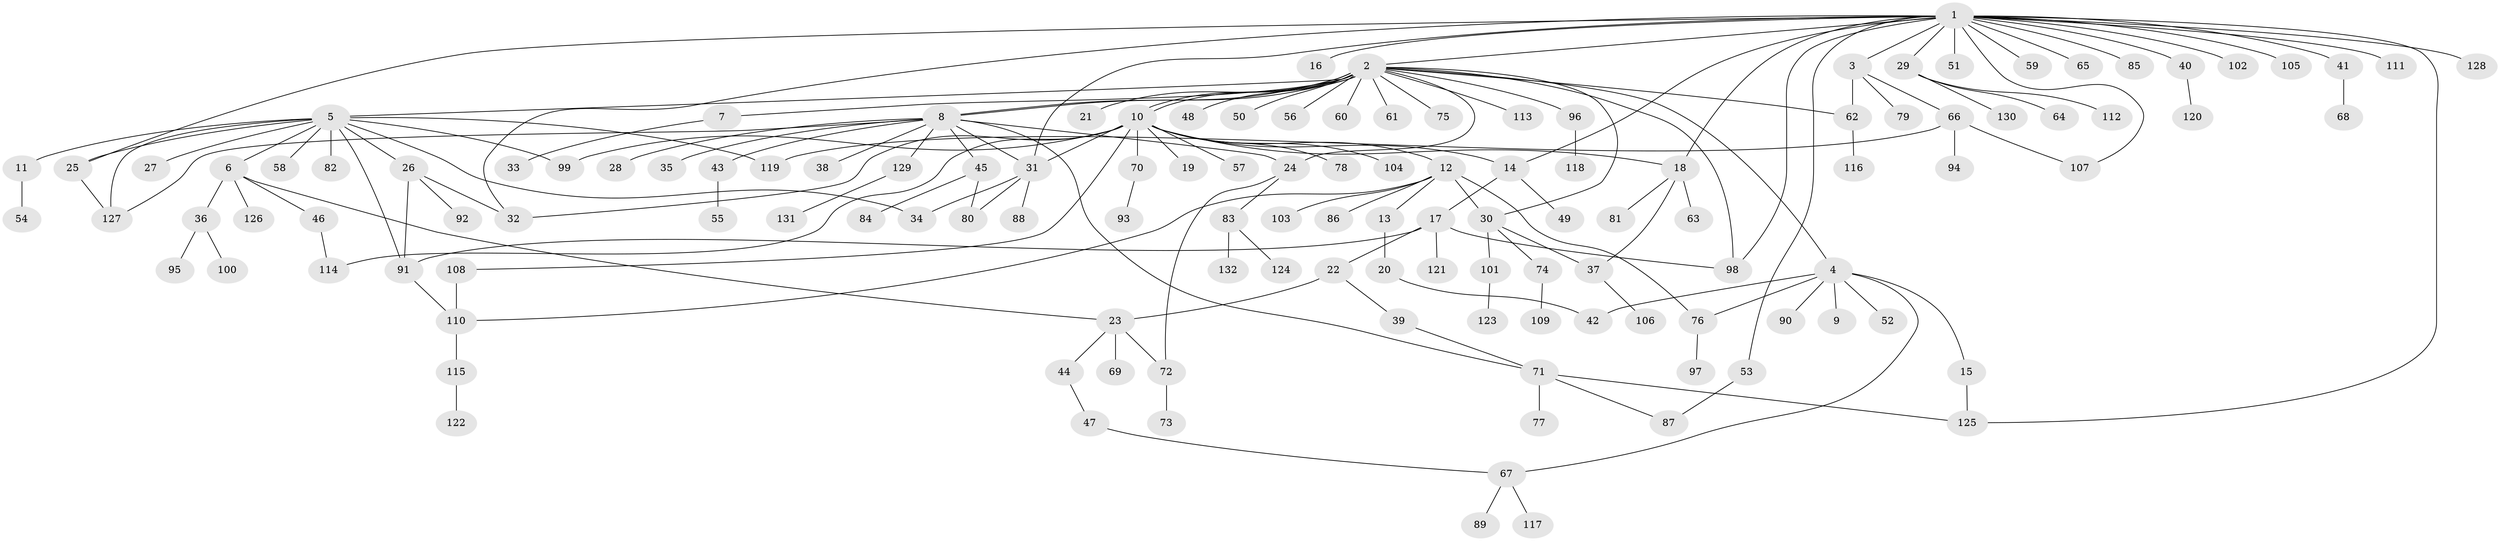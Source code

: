 // coarse degree distribution, {1: 0.8333333333333334, 9: 0.015151515151515152, 2: 0.030303030303030304, 5: 0.030303030303030304, 3: 0.030303030303030304, 7: 0.015151515151515152, 15: 0.015151515151515152, 24: 0.015151515151515152, 22: 0.015151515151515152}
// Generated by graph-tools (version 1.1) at 2025/50/03/04/25 21:50:46]
// undirected, 132 vertices, 167 edges
graph export_dot {
graph [start="1"]
  node [color=gray90,style=filled];
  1;
  2;
  3;
  4;
  5;
  6;
  7;
  8;
  9;
  10;
  11;
  12;
  13;
  14;
  15;
  16;
  17;
  18;
  19;
  20;
  21;
  22;
  23;
  24;
  25;
  26;
  27;
  28;
  29;
  30;
  31;
  32;
  33;
  34;
  35;
  36;
  37;
  38;
  39;
  40;
  41;
  42;
  43;
  44;
  45;
  46;
  47;
  48;
  49;
  50;
  51;
  52;
  53;
  54;
  55;
  56;
  57;
  58;
  59;
  60;
  61;
  62;
  63;
  64;
  65;
  66;
  67;
  68;
  69;
  70;
  71;
  72;
  73;
  74;
  75;
  76;
  77;
  78;
  79;
  80;
  81;
  82;
  83;
  84;
  85;
  86;
  87;
  88;
  89;
  90;
  91;
  92;
  93;
  94;
  95;
  96;
  97;
  98;
  99;
  100;
  101;
  102;
  103;
  104;
  105;
  106;
  107;
  108;
  109;
  110;
  111;
  112;
  113;
  114;
  115;
  116;
  117;
  118;
  119;
  120;
  121;
  122;
  123;
  124;
  125;
  126;
  127;
  128;
  129;
  130;
  131;
  132;
  1 -- 2;
  1 -- 3;
  1 -- 14;
  1 -- 16;
  1 -- 18;
  1 -- 25;
  1 -- 29;
  1 -- 31;
  1 -- 32;
  1 -- 40;
  1 -- 41;
  1 -- 51;
  1 -- 53;
  1 -- 59;
  1 -- 65;
  1 -- 85;
  1 -- 98;
  1 -- 102;
  1 -- 105;
  1 -- 107;
  1 -- 111;
  1 -- 125;
  1 -- 128;
  2 -- 4;
  2 -- 5;
  2 -- 7;
  2 -- 8;
  2 -- 8;
  2 -- 10;
  2 -- 10;
  2 -- 21;
  2 -- 24;
  2 -- 30;
  2 -- 48;
  2 -- 50;
  2 -- 56;
  2 -- 60;
  2 -- 61;
  2 -- 62;
  2 -- 75;
  2 -- 96;
  2 -- 98;
  2 -- 113;
  3 -- 62;
  3 -- 66;
  3 -- 79;
  4 -- 9;
  4 -- 15;
  4 -- 42;
  4 -- 52;
  4 -- 67;
  4 -- 76;
  4 -- 90;
  5 -- 6;
  5 -- 11;
  5 -- 25;
  5 -- 26;
  5 -- 27;
  5 -- 34;
  5 -- 58;
  5 -- 82;
  5 -- 91;
  5 -- 99;
  5 -- 119;
  5 -- 127;
  6 -- 23;
  6 -- 36;
  6 -- 46;
  6 -- 126;
  7 -- 33;
  8 -- 24;
  8 -- 28;
  8 -- 31;
  8 -- 35;
  8 -- 38;
  8 -- 43;
  8 -- 45;
  8 -- 71;
  8 -- 127;
  8 -- 129;
  10 -- 12;
  10 -- 14;
  10 -- 18;
  10 -- 19;
  10 -- 31;
  10 -- 32;
  10 -- 57;
  10 -- 70;
  10 -- 78;
  10 -- 99;
  10 -- 104;
  10 -- 108;
  10 -- 114;
  11 -- 54;
  12 -- 13;
  12 -- 30;
  12 -- 76;
  12 -- 86;
  12 -- 103;
  12 -- 110;
  13 -- 20;
  14 -- 17;
  14 -- 49;
  15 -- 125;
  17 -- 22;
  17 -- 91;
  17 -- 98;
  17 -- 121;
  18 -- 37;
  18 -- 63;
  18 -- 81;
  20 -- 42;
  22 -- 23;
  22 -- 39;
  23 -- 44;
  23 -- 69;
  23 -- 72;
  24 -- 72;
  24 -- 83;
  25 -- 127;
  26 -- 32;
  26 -- 91;
  26 -- 92;
  29 -- 64;
  29 -- 112;
  29 -- 130;
  30 -- 37;
  30 -- 74;
  30 -- 101;
  31 -- 34;
  31 -- 80;
  31 -- 88;
  36 -- 95;
  36 -- 100;
  37 -- 106;
  39 -- 71;
  40 -- 120;
  41 -- 68;
  43 -- 55;
  44 -- 47;
  45 -- 80;
  45 -- 84;
  46 -- 114;
  47 -- 67;
  53 -- 87;
  62 -- 116;
  66 -- 94;
  66 -- 107;
  66 -- 119;
  67 -- 89;
  67 -- 117;
  70 -- 93;
  71 -- 77;
  71 -- 87;
  71 -- 125;
  72 -- 73;
  74 -- 109;
  76 -- 97;
  83 -- 124;
  83 -- 132;
  91 -- 110;
  96 -- 118;
  101 -- 123;
  108 -- 110;
  110 -- 115;
  115 -- 122;
  129 -- 131;
}
